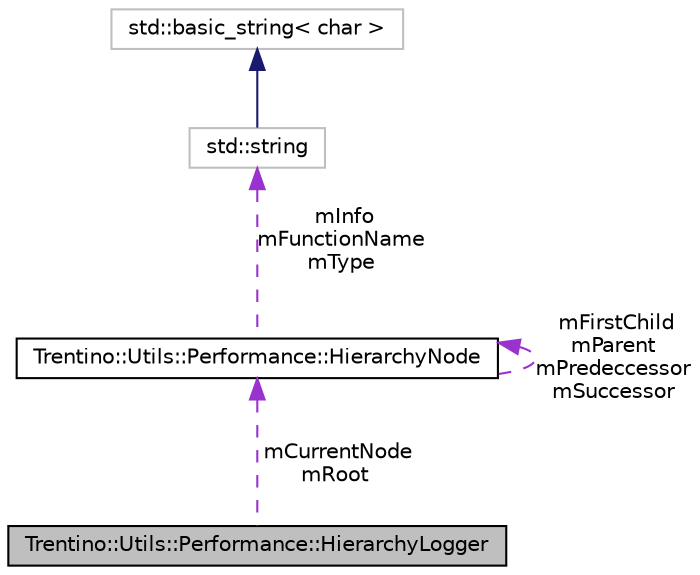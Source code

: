 digraph G
{
  edge [fontname="Helvetica",fontsize="10",labelfontname="Helvetica",labelfontsize="10"];
  node [fontname="Helvetica",fontsize="10",shape=record];
  Node1 [label="Trentino::Utils::Performance::HierarchyLogger",height=0.2,width=0.4,color="black", fillcolor="grey75", style="filled" fontcolor="black"];
  Node2 -> Node1 [dir="back",color="darkorchid3",fontsize="10",style="dashed",label=" mCurrentNode\nmRoot" ,fontname="Helvetica"];
  Node2 [label="Trentino::Utils::Performance::HierarchyNode",height=0.2,width=0.4,color="black", fillcolor="white", style="filled",URL="$class_trentino_1_1_utils_1_1_performance_1_1_hierarchy_node.html"];
  Node3 -> Node2 [dir="back",color="darkorchid3",fontsize="10",style="dashed",label=" mInfo\nmFunctionName\nmType" ,fontname="Helvetica"];
  Node3 [label="std::string",height=0.2,width=0.4,color="grey75", fillcolor="white", style="filled",tooltip="STL class."];
  Node4 -> Node3 [dir="back",color="midnightblue",fontsize="10",style="solid",fontname="Helvetica"];
  Node4 [label="std::basic_string\< char \>",height=0.2,width=0.4,color="grey75", fillcolor="white", style="filled",tooltip="STL class."];
  Node2 -> Node2 [dir="back",color="darkorchid3",fontsize="10",style="dashed",label=" mFirstChild\nmParent\nmPredeccessor\nmSuccessor" ,fontname="Helvetica"];
}
